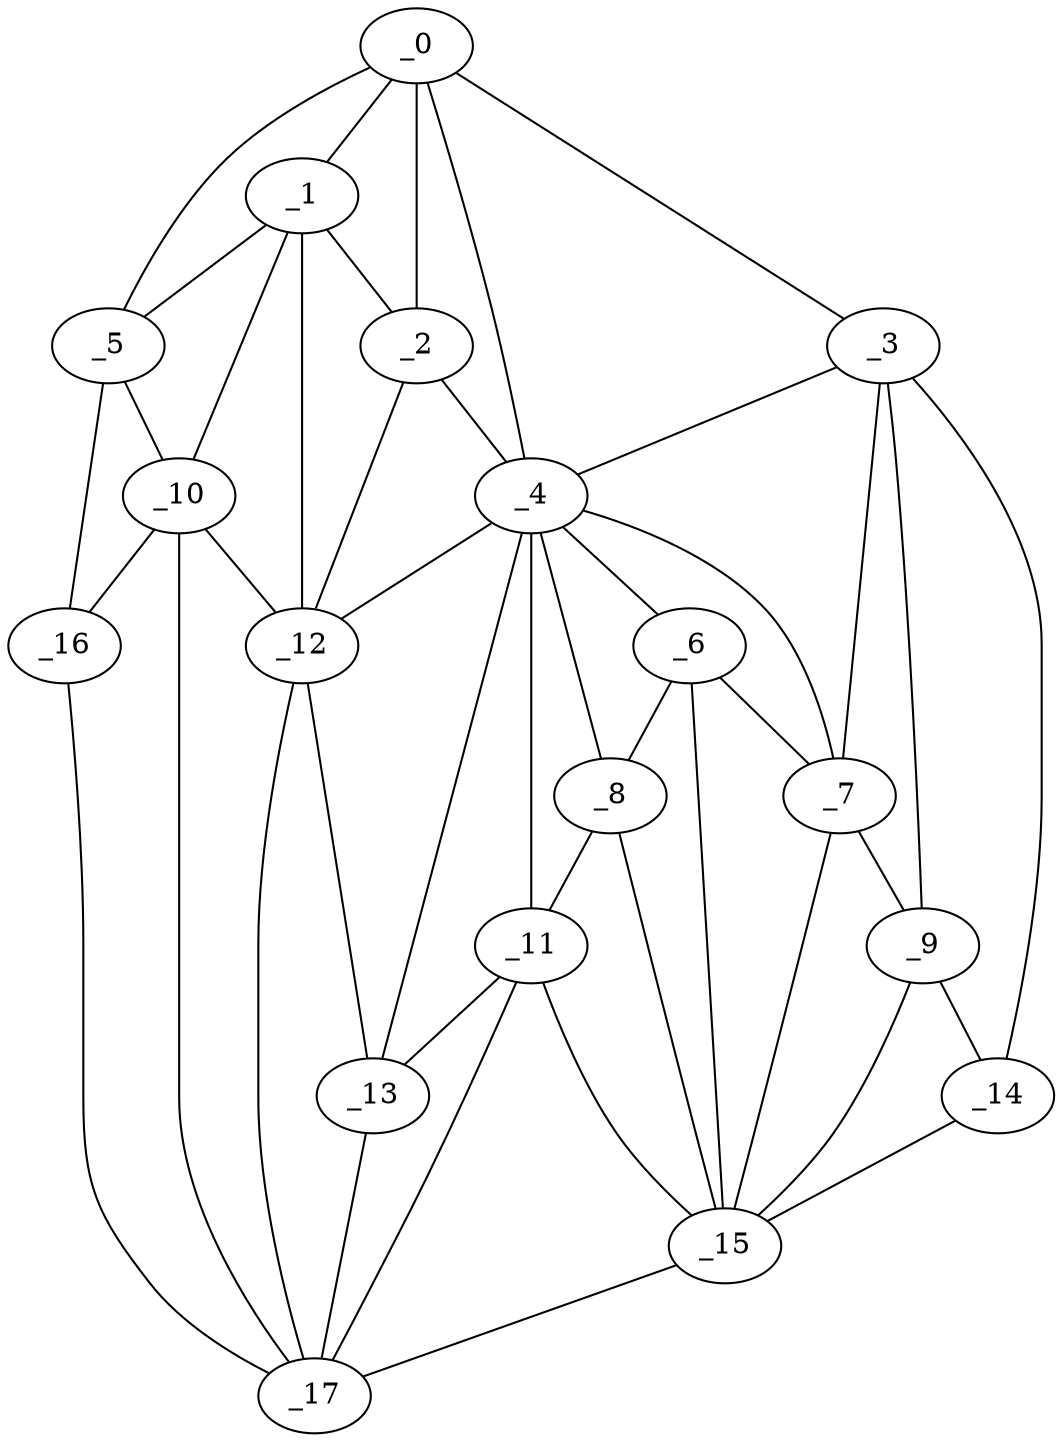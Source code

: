 graph "obj52__320.gxl" {
	_0	 [x=48,
		y=11];
	_1	 [x=69,
		y=33];
	_0 -- _1	 [valence=1];
	_2	 [x=69,
		y=42];
	_0 -- _2	 [valence=2];
	_3	 [x=70,
		y=124];
	_0 -- _3	 [valence=1];
	_4	 [x=71,
		y=51];
	_0 -- _4	 [valence=1];
	_5	 [x=78,
		y=4];
	_0 -- _5	 [valence=1];
	_1 -- _2	 [valence=1];
	_1 -- _5	 [valence=2];
	_10	 [x=82,
		y=27];
	_1 -- _10	 [valence=2];
	_12	 [x=85,
		y=44];
	_1 -- _12	 [valence=1];
	_2 -- _4	 [valence=1];
	_2 -- _12	 [valence=2];
	_3 -- _4	 [valence=2];
	_7	 [x=78,
		y=91];
	_3 -- _7	 [valence=1];
	_9	 [x=81,
		y=98];
	_3 -- _9	 [valence=2];
	_14	 [x=91,
		y=116];
	_3 -- _14	 [valence=1];
	_6	 [x=78,
		y=75];
	_4 -- _6	 [valence=1];
	_4 -- _7	 [valence=2];
	_8	 [x=80,
		y=66];
	_4 -- _8	 [valence=2];
	_11	 [x=84,
		y=58];
	_4 -- _11	 [valence=2];
	_4 -- _12	 [valence=1];
	_13	 [x=87,
		y=48];
	_4 -- _13	 [valence=1];
	_5 -- _10	 [valence=1];
	_16	 [x=93,
		y=3];
	_5 -- _16	 [valence=1];
	_6 -- _7	 [valence=2];
	_6 -- _8	 [valence=2];
	_15	 [x=92,
		y=106];
	_6 -- _15	 [valence=1];
	_7 -- _9	 [valence=1];
	_7 -- _15	 [valence=1];
	_8 -- _11	 [valence=2];
	_8 -- _15	 [valence=2];
	_9 -- _14	 [valence=1];
	_9 -- _15	 [valence=2];
	_10 -- _12	 [valence=2];
	_10 -- _16	 [valence=1];
	_17	 [x=95,
		y=37];
	_10 -- _17	 [valence=1];
	_11 -- _13	 [valence=2];
	_11 -- _15	 [valence=1];
	_11 -- _17	 [valence=2];
	_12 -- _13	 [valence=2];
	_12 -- _17	 [valence=2];
	_13 -- _17	 [valence=1];
	_14 -- _15	 [valence=1];
	_15 -- _17	 [valence=1];
	_16 -- _17	 [valence=1];
}
